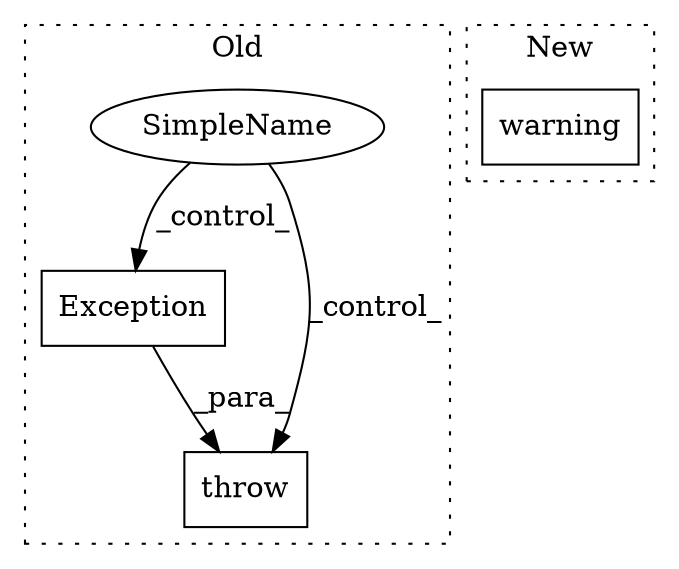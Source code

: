 digraph G {
subgraph cluster0 {
1 [label="Exception" a="32" s="12200,12294" l="10,1" shape="box"];
3 [label="throw" a="53" s="12194" l="6" shape="box"];
4 [label="SimpleName" a="42" s="" l="" shape="ellipse"];
label = "Old";
style="dotted";
}
subgraph cluster1 {
2 [label="warning" a="32" s="11882,11982" l="8,1" shape="box"];
label = "New";
style="dotted";
}
1 -> 3 [label="_para_"];
4 -> 1 [label="_control_"];
4 -> 3 [label="_control_"];
}